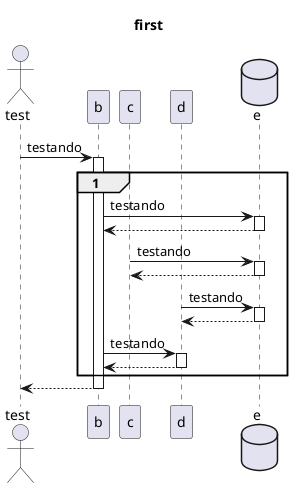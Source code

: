 @startuml

title first

actor test
participant b
participant c
participant d
database    e

test -> b ++ : testando
group 1
    b -> e ++ : testando
    return
    c -> e ++ : testando
    return
    d -> e ++ : testando
    return
    b -> d ++ : testando
    return
end
return

@enduml
